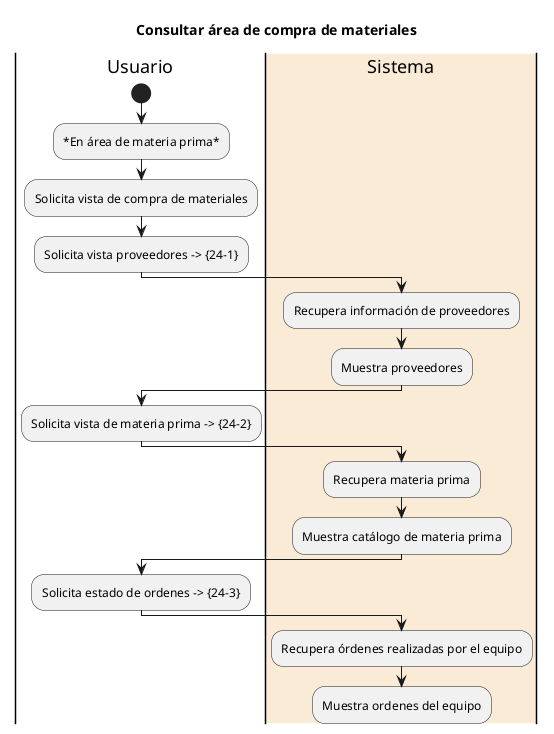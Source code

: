 @startuml Consultar área de compra de materiales
title Consultar área de compra de materiales

|Usuario|
start
:*En área de materia prima*;
:Solicita vista de compra de materiales;
:Solicita vista proveedores -> {24-1};

|#AntiqueWhite|Sistema|
:Recupera información de proveedores;
:Muestra proveedores;

|Usuario|
:Solicita vista de materia prima -> {24-2};

|Sistema|
:Recupera materia prima;
:Muestra catálogo de materia prima;

|Usuario|
:Solicita estado de ordenes -> {24-3};

|Sistema|
:Recupera órdenes realizadas por el equipo;
:Muestra ordenes del equipo;

@enduml